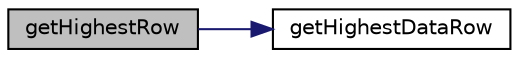 digraph "getHighestRow"
{
  edge [fontname="Helvetica",fontsize="10",labelfontname="Helvetica",labelfontsize="10"];
  node [fontname="Helvetica",fontsize="10",shape=record];
  rankdir="LR";
  Node319 [label="getHighestRow",height=0.2,width=0.4,color="black", fillcolor="grey75", style="filled", fontcolor="black"];
  Node319 -> Node320 [color="midnightblue",fontsize="10",style="solid",fontname="Helvetica"];
  Node320 [label="getHighestDataRow",height=0.2,width=0.4,color="black", fillcolor="white", style="filled",URL="$class_p_h_p_excel___worksheet.html#a9bd0ce49a7437c507fc6b9ac168224ee"];
}
